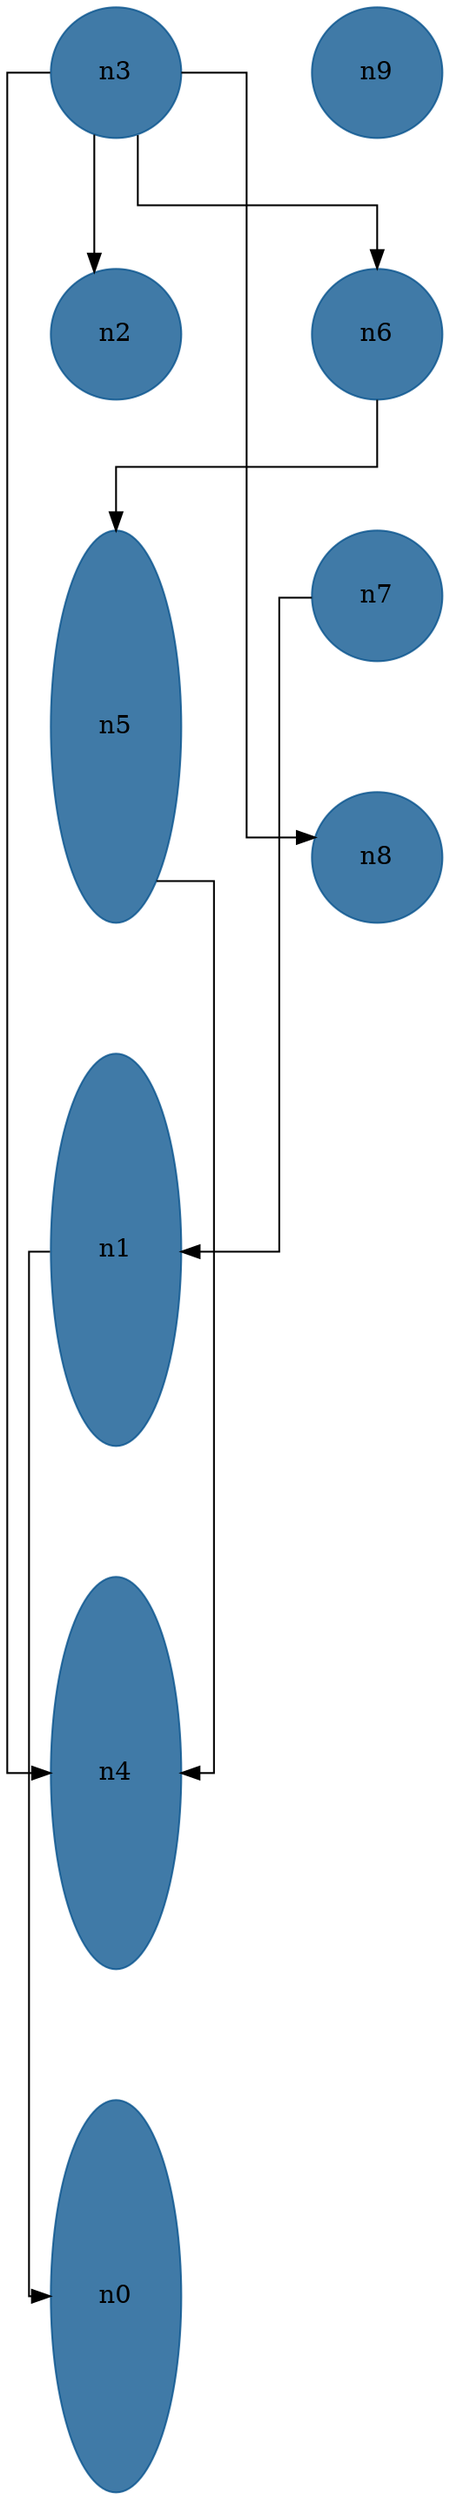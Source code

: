 //do not use DOT to generate pdf use NEATO or FDP
digraph{
layout="neato";
splines="ortho";
n3[shape="ellipse", style="filled", color="#004E8ABF", pos="0,20!", height="1", width="1"];
n3 -> n2;
n3 -> n4;
n3 -> n6;
n3 -> n8;
n9[shape="ellipse", style="filled", color="#004E8ABF", pos="2,20!", height="1", width="1"];
n2[shape="ellipse", style="filled", color="#004E8ABF", pos="0,18!", height="1", width="1"];
n6[shape="ellipse", style="filled", color="#004E8ABF", pos="2,18!", height="1", width="1"];
n6 -> n5;
n5[shape="ellipse", style="filled", color="#004E8ABF", pos="0,15!", height="3", width="1"];
n5 -> n4;
n7[shape="ellipse", style="filled", color="#004E8ABF", pos="2,16!", height="1", width="1"];
n7 -> n1;
n8[shape="ellipse", style="filled", color="#004E8ABF", pos="2,14!", height="1", width="1"];
n1[shape="ellipse", style="filled", color="#004E8ABF", pos="0,11!", height="3", width="1"];
n1 -> n0;
n4[shape="ellipse", style="filled", color="#004E8ABF", pos="0,7!", height="3", width="1"];
n0[shape="ellipse", style="filled", color="#004E8ABF", pos="0,3!", height="3", width="1"];
}